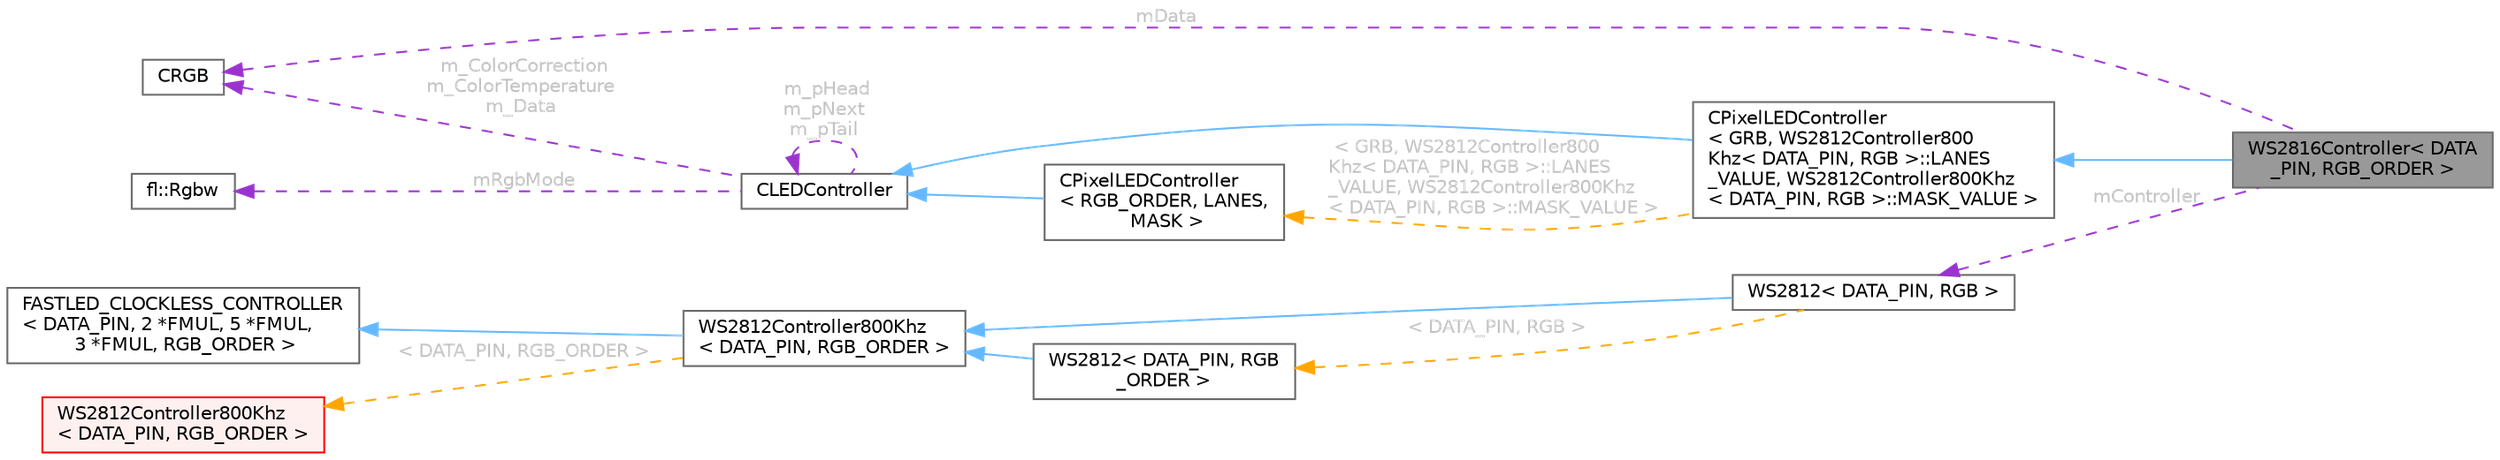 digraph "WS2816Controller&lt; DATA_PIN, RGB_ORDER &gt;"
{
 // INTERACTIVE_SVG=YES
 // LATEX_PDF_SIZE
  bgcolor="transparent";
  edge [fontname=Helvetica,fontsize=10,labelfontname=Helvetica,labelfontsize=10];
  node [fontname=Helvetica,fontsize=10,shape=box,height=0.2,width=0.4];
  rankdir="LR";
  Node1 [id="Node000001",label="WS2816Controller\< DATA\l_PIN, RGB_ORDER \>",height=0.2,width=0.4,color="gray40", fillcolor="grey60", style="filled", fontcolor="black",tooltip=" "];
  Node2 -> Node1 [id="edge1_Node000001_Node000002",dir="back",color="steelblue1",style="solid",tooltip=" "];
  Node2 [id="Node000002",label="CPixelLEDController\l\< GRB, WS2812Controller800\lKhz\< DATA_PIN, RGB \>::LANES\l_VALUE, WS2812Controller800Khz\l\< DATA_PIN, RGB \>::MASK_VALUE \>",height=0.2,width=0.4,color="gray40", fillcolor="white", style="filled",URL="$d0/dc9/class_c_pixel_l_e_d_controller.html",tooltip=" "];
  Node3 -> Node2 [id="edge2_Node000002_Node000003",dir="back",color="steelblue1",style="solid",tooltip=" "];
  Node3 [id="Node000003",label="CLEDController",height=0.2,width=0.4,color="gray40", fillcolor="white", style="filled",URL="$d6/d2c/class_c_l_e_d_controller.html",tooltip="Base definition for an LED controller."];
  Node4 -> Node3 [id="edge3_Node000003_Node000004",dir="back",color="darkorchid3",style="dashed",tooltip=" ",label=" m_ColorCorrection\nm_ColorTemperature\nm_Data",fontcolor="grey" ];
  Node4 [id="Node000004",label="CRGB",height=0.2,width=0.4,color="gray40", fillcolor="white", style="filled",URL="$d7/d82/struct_c_r_g_b.html",tooltip="Representation of an RGB pixel (Red, Green, Blue)"];
  Node3 -> Node3 [id="edge4_Node000003_Node000003",dir="back",color="darkorchid3",style="dashed",tooltip=" ",label=" m_pHead\nm_pNext\nm_pTail",fontcolor="grey" ];
  Node5 -> Node3 [id="edge5_Node000003_Node000005",dir="back",color="darkorchid3",style="dashed",tooltip=" ",label=" mRgbMode",fontcolor="grey" ];
  Node5 [id="Node000005",label="fl::Rgbw",height=0.2,width=0.4,color="gray40", fillcolor="white", style="filled",URL="$d7/d27/structfl_1_1_rgbw.html",tooltip=" "];
  Node6 -> Node2 [id="edge6_Node000002_Node000006",dir="back",color="orange",style="dashed",tooltip=" ",label=" \< GRB, WS2812Controller800\lKhz\< DATA_PIN, RGB \>::LANES\l_VALUE, WS2812Controller800Khz\l\< DATA_PIN, RGB \>::MASK_VALUE \>",fontcolor="grey" ];
  Node6 [id="Node000006",label="CPixelLEDController\l\< RGB_ORDER, LANES,\l MASK \>",height=0.2,width=0.4,color="gray40", fillcolor="white", style="filled",URL="$d0/dc9/class_c_pixel_l_e_d_controller.html",tooltip="Template extension of the CLEDController class."];
  Node3 -> Node6 [id="edge7_Node000006_Node000003",dir="back",color="steelblue1",style="solid",tooltip=" "];
  Node4 -> Node1 [id="edge8_Node000001_Node000004",dir="back",color="darkorchid3",style="dashed",tooltip=" ",label=" mData",fontcolor="grey" ];
  Node7 -> Node1 [id="edge9_Node000001_Node000007",dir="back",color="darkorchid3",style="dashed",tooltip=" ",label=" mController",fontcolor="grey" ];
  Node7 [id="Node000007",label="WS2812\< DATA_PIN, RGB \>",height=0.2,width=0.4,color="gray40", fillcolor="white", style="filled",URL="$d6/d04/class_w_s2812.html",tooltip=" "];
  Node8 -> Node7 [id="edge10_Node000007_Node000008",dir="back",color="steelblue1",style="solid",tooltip=" "];
  Node8 [id="Node000008",label="WS2812Controller800Khz\l\< DATA_PIN, RGB_ORDER \>",height=0.2,width=0.4,color="gray40", fillcolor="white", style="filled",URL="$de/d9d/class_w_s2812_controller800_khz.html",tooltip=" "];
  Node9 -> Node8 [id="edge11_Node000008_Node000009",dir="back",color="steelblue1",style="solid",tooltip=" "];
  Node9 [id="Node000009",label="FASTLED_CLOCKLESS_CONTROLLER\l\< DATA_PIN, 2 *FMUL, 5 *FMUL,\l 3 *FMUL, RGB_ORDER \>",height=0.2,width=0.4,color="gray40", fillcolor="white", style="filled",tooltip=" "];
  Node10 -> Node8 [id="edge12_Node000008_Node000010",dir="back",color="orange",style="dashed",tooltip=" ",label=" \< DATA_PIN, RGB_ORDER \>",fontcolor="grey" ];
  Node10 [id="Node000010",label="WS2812Controller800Khz\l\< DATA_PIN, RGB_ORDER \>",height=0.2,width=0.4,color="red", fillcolor="#FFF0F0", style="filled",URL="$de/d9d/class_w_s2812_controller800_khz.html",tooltip="WS2812 controller class @ 800 KHz."];
  Node12 -> Node7 [id="edge13_Node000007_Node000012",dir="back",color="orange",style="dashed",tooltip=" ",label=" \< DATA_PIN, RGB \>",fontcolor="grey" ];
  Node12 [id="Node000012",label="WS2812\< DATA_PIN, RGB\l_ORDER \>",height=0.2,width=0.4,color="gray40", fillcolor="white", style="filled",URL="$d6/d04/class_w_s2812.html",tooltip="WS2812 controller class."];
  Node8 -> Node12 [id="edge14_Node000012_Node000008",dir="back",color="steelblue1",style="solid",tooltip=" "];
}
